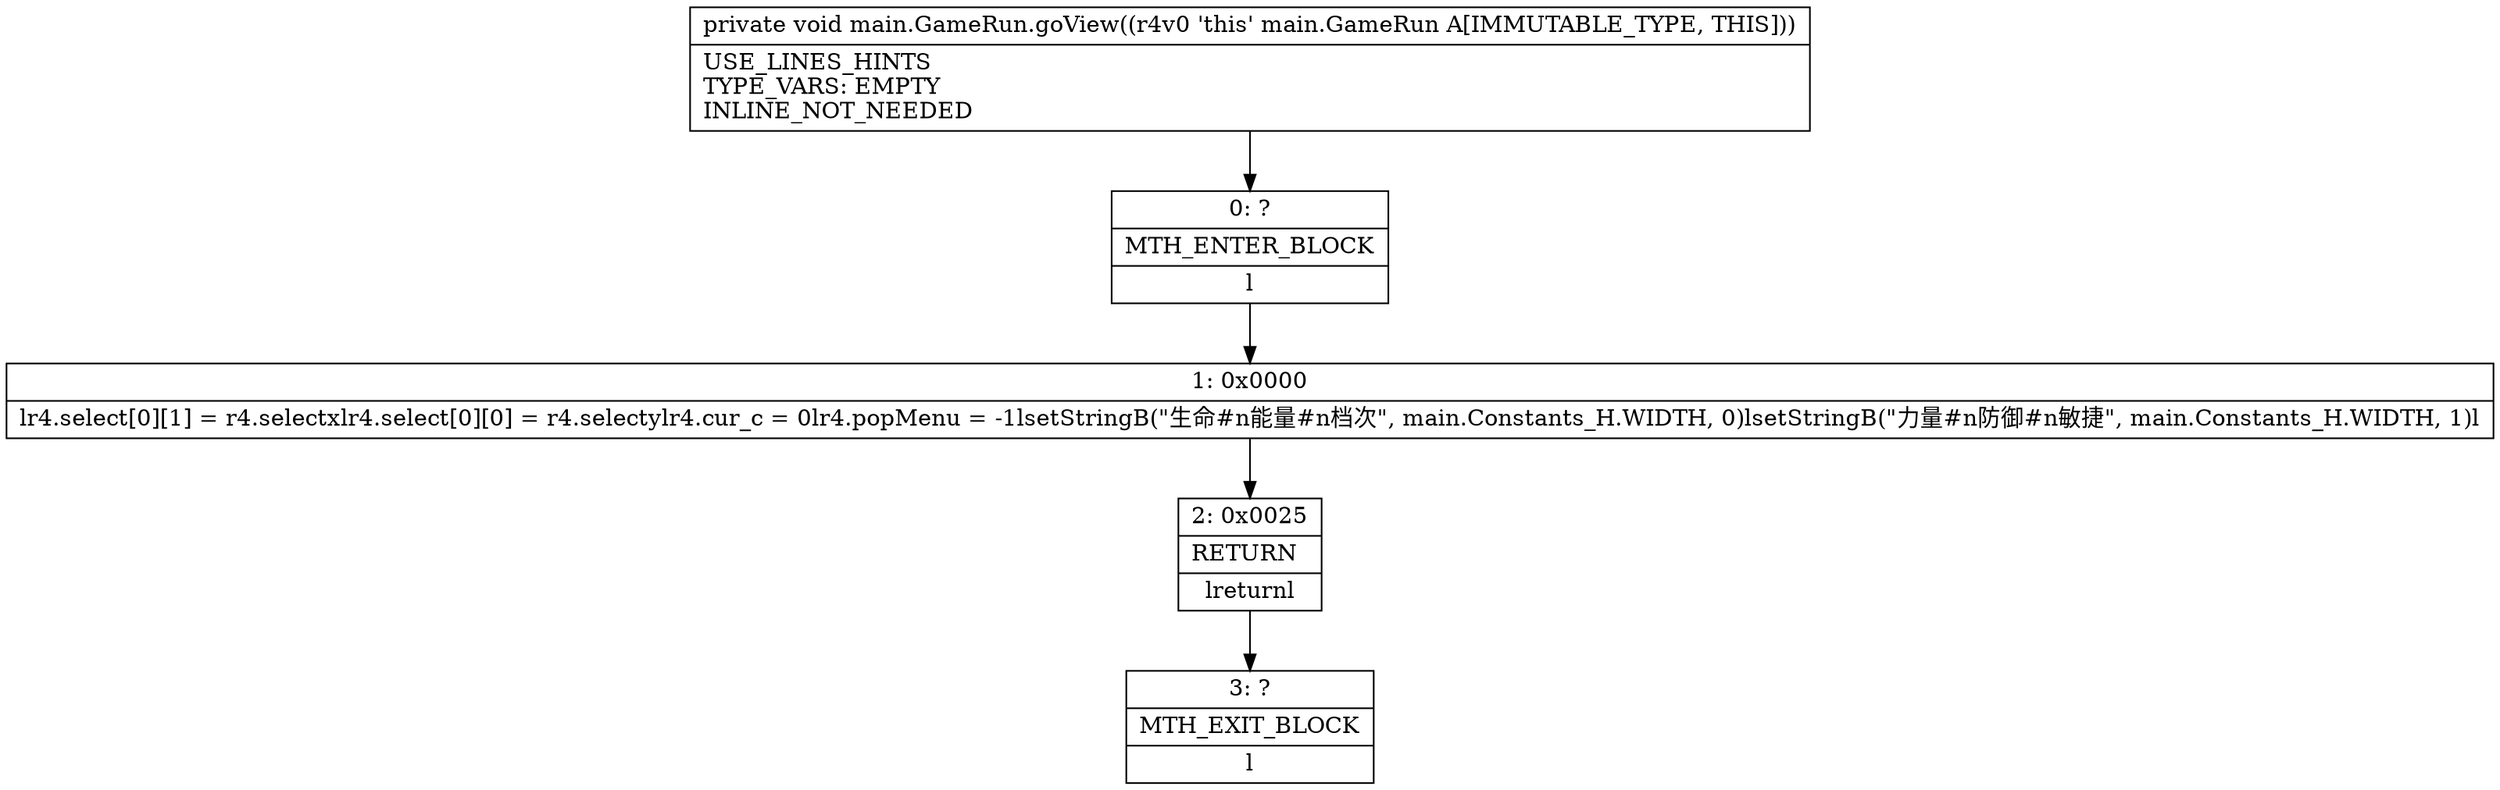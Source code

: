 digraph "CFG formain.GameRun.goView()V" {
Node_0 [shape=record,label="{0\:\ ?|MTH_ENTER_BLOCK\l|l}"];
Node_1 [shape=record,label="{1\:\ 0x0000|lr4.select[0][1] = r4.selectxlr4.select[0][0] = r4.selectylr4.cur_c = 0lr4.popMenu = \-1lsetStringB(\"生命#n能量#n档次\", main.Constants_H.WIDTH, 0)lsetStringB(\"力量#n防御#n敏捷\", main.Constants_H.WIDTH, 1)l}"];
Node_2 [shape=record,label="{2\:\ 0x0025|RETURN\l|lreturnl}"];
Node_3 [shape=record,label="{3\:\ ?|MTH_EXIT_BLOCK\l|l}"];
MethodNode[shape=record,label="{private void main.GameRun.goView((r4v0 'this' main.GameRun A[IMMUTABLE_TYPE, THIS]))  | USE_LINES_HINTS\lTYPE_VARS: EMPTY\lINLINE_NOT_NEEDED\l}"];
MethodNode -> Node_0;
Node_0 -> Node_1;
Node_1 -> Node_2;
Node_2 -> Node_3;
}

